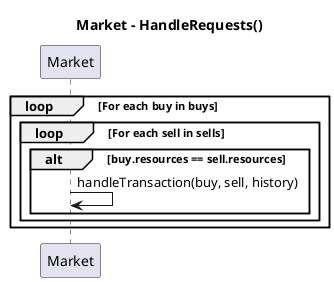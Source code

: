 @startuml
title Market - HandleRequests()

participant Market

loop For each buy in buys
    loop For each sell in sells
        alt buy.resources == sell.resources
            Market -> Market: handleTransaction(buy, sell, history)
        end
    end
end
@enduml
